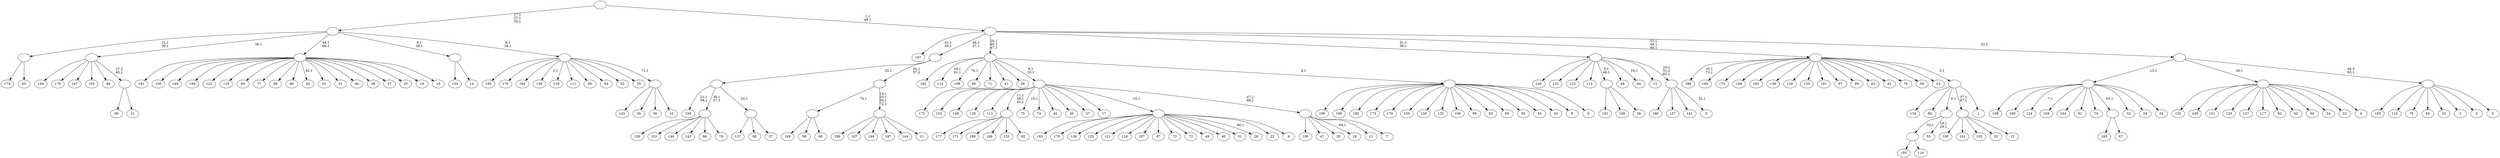digraph T {
	275 [label="199"]
	274 [label="198"]
	273 [label="197"]
	272 [label="196"]
	271 [label="195"]
	270 [label="194"]
	269 [label="193"]
	268 [label="192"]
	267 [label="191"]
	266 [label="190"]
	265 [label="189"]
	264 [label="188"]
	261 [label="187"]
	260 [label="186"]
	259 [label="185"]
	258 [label="184"]
	257 [label="183"]
	256 [label="182"]
	255 [label="181"]
	254 [label="180"]
	253 [label="179"]
	252 [label="178"]
	251 [label="177"]
	250 [label="176"]
	249 [label="175"]
	248 [label="174"]
	247 [label="173"]
	246 [label="172"]
	245 [label="171"]
	244 [label="170"]
	243 [label="169"]
	242 [label="168"]
	241 [label="167"]
	238 [label="166"]
	237 [label="165"]
	236 [label="164"]
	235 [label="163"]
	234 [label="162"]
	233 [label="161"]
	232 [label="160"]
	231 [label="159"]
	230 [label="158"]
	227 [label="157"]
	226 [label="156"]
	225 [label="155"]
	224 [label="154"]
	223 [label="153"]
	222 [label="152"]
	221 [label="151"]
	220 [label="150"]
	219 [label="149"]
	218 [label="148"]
	217 [label="147"]
	216 [label="146"]
	215 [label="145"]
	214 [label="144"]
	213 [label="143"]
	212 [label="142"]
	211 [label="141"]
	210 [label="140"]
	209 [label="139"]
	208 [label="138"]
	207 [label="137"]
	206 [label="136"]
	205 [label="135"]
	204 [label="134"]
	203 [label="133"]
	202 [label="132"]
	201 [label="131"]
	200 [label="130"]
	198 [label="129"]
	197 [label="128"]
	196 [label="127"]
	195 [label="126"]
	194 [label="125"]
	193 [label="124"]
	191 [label="123"]
	190 [label="122"]
	189 [label="121"]
	188 [label="120"]
	187 [label="119"]
	186 [label="118"]
	185 [label="117"]
	184 [label="116"]
	183 [label=""]
	182 [label="115"]
	181 [label="114"]
	178 [label="113"]
	177 [label="112"]
	176 [label="111"]
	175 [label="110"]
	174 [label="109"]
	173 [label="108"]
	171 [label="107"]
	170 [label="106"]
	169 [label="105"]
	168 [label="104"]
	167 [label="103"]
	166 [label="102"]
	165 [label="101"]
	164 [label="100"]
	163 [label="99"]
	162 [label="98"]
	161 [label="97"]
	160 [label="96"]
	159 [label="95"]
	158 [label="94"]
	157 [label="93"]
	156 [label="92"]
	155 [label=""]
	152 [label="91"]
	151 [label="90"]
	150 [label="89"]
	149 [label="88"]
	148 [label="87"]
	147 [label="86"]
	146 [label="85"]
	145 [label="84"]
	144 [label="83"]
	143 [label="82"]
	142 [label="81"]
	141 [label="80"]
	140 [label="79"]
	139 [label="78"]
	138 [label=""]
	137 [label="77"]
	136 [label="76"]
	135 [label="75"]
	133 [label="74"]
	132 [label="73"]
	131 [label="72"]
	130 [label="71"]
	129 [label="70"]
	128 [label="69"]
	127 [label="68"]
	126 [label="67"]
	125 [label=""]
	124 [label="66"]
	123 [label="65"]
	122 [label=""]
	120 [label="64"]
	119 [label="63"]
	118 [label="62"]
	116 [label="61"]
	115 [label="60"]
	114 [label=""]
	113 [label="59"]
	112 [label="58"]
	111 [label=""]
	109 [label="57"]
	108 [label=""]
	107 [label=""]
	106 [label="56"]
	105 [label="55"]
	102 [label=""]
	101 [label="54"]
	100 [label="53"]
	99 [label="52"]
	98 [label="51"]
	97 [label="50"]
	96 [label="49"]
	95 [label="48"]
	94 [label="47"]
	93 [label="46"]
	92 [label="45"]
	91 [label="44"]
	89 [label="43"]
	88 [label="42"]
	87 [label="41"]
	86 [label="40"]
	85 [label="39"]
	84 [label="38"]
	83 [label="37"]
	82 [label="36"]
	81 [label="35"]
	80 [label="34"]
	79 [label="33"]
	78 [label="32"]
	77 [label="31"]
	76 [label="30"]
	75 [label="29"]
	74 [label="28"]
	72 [label="27"]
	71 [label="26"]
	70 [label="25"]
	69 [label="24"]
	68 [label=""]
	67 [label="23"]
	66 [label="22"]
	65 [label="21"]
	64 [label=""]
	63 [label=""]
	62 [label="20"]
	61 [label="19"]
	60 [label="18"]
	58 [label="17"]
	57 [label="16"]
	56 [label=""]
	54 [label="15"]
	53 [label=""]
	51 [label="14"]
	50 [label=""]
	48 [label="13"]
	47 [label="12"]
	46 [label="11"]
	45 [label=""]
	41 [label=""]
	40 [label=""]
	39 [label="10"]
	38 [label=""]
	37 [label=""]
	35 [label=""]
	32 [label="9"]
	31 [label=""]
	30 [label="8"]
	29 [label="7"]
	28 [label=""]
	27 [label=""]
	25 [label="6"]
	24 [label=""]
	23 [label=""]
	20 [label="5"]
	18 [label=""]
	16 [label=""]
	14 [label="4"]
	13 [label=""]
	12 [label="3"]
	11 [label="2"]
	10 [label="1"]
	9 [label=""]
	8 [label=""]
	5 [label="0"]
	4 [label=""]
	3 [label=""]
	2 [label=""]
	0 [label=""]
	183 -> 268 [label=""]
	183 -> 184 [label=""]
	155 -> 251 [label=""]
	155 -> 245 [label=""]
	155 -> 242 [label=""]
	155 -> 238 [label=""]
	155 -> 203 [label=""]
	155 -> 156 [label=""]
	138 -> 231 [label=""]
	138 -> 221 [label=""]
	138 -> 216 [label=""]
	138 -> 213 [label=""]
	138 -> 147 [label=""]
	138 -> 139 [label=""]
	125 -> 269 [label=""]
	125 -> 126 [label=""]
	122 -> 248 [label=""]
	122 -> 123 [label=""]
	114 -> 243 [label=""]
	114 -> 162 [label=""]
	114 -> 115 [label=""]
	111 -> 233 [label=""]
	111 -> 174 [label=""]
	111 -> 112 [label=""]
	108 -> 207 [label=""]
	108 -> 149 [label=""]
	108 -> 109 [label=""]
	107 -> 230 [label="21,1\n58,1"]
	107 -> 138 [label="39,1\n57,3"]
	107 -> 108 [label="23,1"]
	102 -> 105 [label="18,1\n29,1"]
	102 -> 183 [label="53,1"]
	68 -> 193 [label="7,1"]
	68 -> 274 [label=""]
	68 -> 265 [label=""]
	68 -> 168 [label=""]
	68 -> 167 [label=""]
	68 -> 152 [label=""]
	68 -> 129 [label=""]
	68 -> 125 [label="63,1"]
	68 -> 99 [label=""]
	68 -> 80 [label=""]
	68 -> 69 [label=""]
	64 -> 160 [label=""]
	64 -> 65 [label=""]
	63 -> 258 [label=""]
	63 -> 252 [label=""]
	63 -> 217 [label=""]
	63 -> 169 [label=""]
	63 -> 158 [label=""]
	63 -> 64 [label="27,2\n45,1"]
	56 -> 118 [label="42,1"]
	56 -> 255 [label=""]
	56 -> 226 [label=""]
	56 -> 210 [label=""]
	56 -> 209 [label=""]
	56 -> 190 [label=""]
	56 -> 182 [label=""]
	56 -> 151 [label=""]
	56 -> 137 [label=""]
	56 -> 127 [label=""]
	56 -> 124 [label=""]
	56 -> 116 [label=""]
	56 -> 98 [label=""]
	56 -> 93 [label=""]
	56 -> 84 [label=""]
	56 -> 83 [label=""]
	56 -> 62 [label=""]
	56 -> 61 [label=""]
	56 -> 57 [label=""]
	53 -> 271 [label=""]
	53 -> 267 [label=""]
	53 -> 166 [label=""]
	53 -> 100 [label=""]
	53 -> 54 [label=""]
	50 -> 224 [label=""]
	50 -> 51 [label=""]
	45 -> 275 [label=""]
	45 -> 273 [label=""]
	45 -> 270 [label=""]
	45 -> 261 [label=""]
	45 -> 214 [label=""]
	45 -> 46 [label=""]
	41 -> 45 [label="14,1\n25,1\n50,1\n72,1"]
	41 -> 114 [label="74,1"]
	40 -> 107 [label="33,1"]
	40 -> 41 [label="55,1\n57,2"]
	38 -> 212 [label=""]
	38 -> 85 [label=""]
	38 -> 82 [label=""]
	38 -> 39 [label=""]
	37 -> 200 [label="2,1"]
	37 -> 259 [label=""]
	37 -> 250 [label=""]
	37 -> 232 [label=""]
	37 -> 187 [label=""]
	37 -> 176 [label=""]
	37 -> 159 [label=""]
	37 -> 145 [label=""]
	37 -> 78 [label=""]
	37 -> 75 [label=""]
	37 -> 38 [label="71,1"]
	35 -> 37 [label="8,1\n34,1"]
	35 -> 50 [label="6,1\n38,1"]
	35 -> 56 [label="44,1\n66,1"]
	35 -> 122 [label="12,1\n30,1"]
	35 -> 63 [label="36,1"]
	31 -> 74 [label="60,1"]
	31 -> 257 [label=""]
	31 -> 253 [label=""]
	31 -> 206 [label=""]
	31 -> 194 [label=""]
	31 -> 189 [label=""]
	31 -> 186 [label=""]
	31 -> 171 [label=""]
	31 -> 148 [label=""]
	31 -> 132 [label=""]
	31 -> 131 [label=""]
	31 -> 96 [label=""]
	31 -> 86 [label=""]
	31 -> 77 [label=""]
	31 -> 66 [label=""]
	31 -> 32 [label=""]
	28 -> 60 [label="64,1"]
	28 -> 170 [label=""]
	28 -> 94 [label=""]
	28 -> 81 [label=""]
	28 -> 48 [label=""]
	28 -> 29 [label=""]
	27 -> 135 [label="10,1"]
	27 -> 155 [label="11,1\n28,1\n43,1"]
	27 -> 246 [label=""]
	27 -> 223 [label=""]
	27 -> 218 [label=""]
	27 -> 195 [label=""]
	27 -> 178 [label=""]
	27 -> 133 [label=""]
	27 -> 88 [label=""]
	27 -> 76 [label=""]
	27 -> 72 [label=""]
	27 -> 58 [label=""]
	27 -> 31 [label="15,1"]
	27 -> 28 [label="47,2\n68,1"]
	24 -> 272 [label=""]
	24 -> 266 [label=""]
	24 -> 256 [label=""]
	24 -> 247 [label=""]
	24 -> 244 [label=""]
	24 -> 225 [label=""]
	24 -> 220 [label=""]
	24 -> 205 [label=""]
	24 -> 164 [label=""]
	24 -> 163 [label=""]
	24 -> 157 [label=""]
	24 -> 128 [label=""]
	24 -> 97 [label=""]
	24 -> 92 [label=""]
	24 -> 89 [label=""]
	24 -> 30 [label=""]
	24 -> 25 [label=""]
	23 -> 27 [label="9,1\n19,1"]
	23 -> 173 [label="70,1"]
	23 -> 181 [label="54,1\n61,1"]
	23 -> 234 [label=""]
	23 -> 146 [label=""]
	23 -> 130 [label=""]
	23 -> 87 [label=""]
	23 -> 71 [label=""]
	23 -> 24 [label="4,1"]
	18 -> 20 [label="32,1"]
	18 -> 260 [label=""]
	18 -> 227 [label=""]
	18 -> 211 [label=""]
	16 -> 18 [label="24,1\n51,2\n62,1"]
	16 -> 91 [label="16,1"]
	16 -> 111 [label="5,1\n46,1"]
	16 -> 215 [label=""]
	16 -> 202 [label=""]
	16 -> 191 [label=""]
	16 -> 177 [label=""]
	16 -> 95 [label=""]
	16 -> 47 [label=""]
	13 -> 222 [label=""]
	13 -> 219 [label=""]
	13 -> 201 [label=""]
	13 -> 198 [label=""]
	13 -> 196 [label=""]
	13 -> 185 [label=""]
	13 -> 143 [label=""]
	13 -> 119 [label=""]
	13 -> 106 [label=""]
	13 -> 101 [label=""]
	13 -> 67 [label=""]
	13 -> 14 [label=""]
	9 -> 53 [label="37,1\n67,1"]
	9 -> 204 [label=""]
	9 -> 141 [label=""]
	9 -> 102 [label="0,1"]
	9 -> 10 [label=""]
	8 -> 264 [label="35,1\n73,1"]
	8 -> 254 [label=""]
	8 -> 249 [label=""]
	8 -> 236 [label=""]
	8 -> 235 [label=""]
	8 -> 208 [label=""]
	8 -> 197 [label=""]
	8 -> 188 [label=""]
	8 -> 165 [label=""]
	8 -> 161 [label=""]
	8 -> 150 [label=""]
	8 -> 144 [label=""]
	8 -> 142 [label=""]
	8 -> 140 [label=""]
	8 -> 113 [label=""]
	8 -> 79 [label=""]
	8 -> 9 [label="3,1"]
	4 -> 237 [label=""]
	4 -> 175 [label=""]
	4 -> 136 [label=""]
	4 -> 120 [label=""]
	4 -> 70 [label=""]
	4 -> 12 [label=""]
	4 -> 11 [label=""]
	4 -> 5 [label=""]
	3 -> 68 [label="13,1"]
	3 -> 13 [label="26,1"]
	3 -> 4 [label="48,3\n65,1"]
	2 -> 8 [label="31,1\n49,1\n69,1"]
	2 -> 16 [label="51,1\n56,1"]
	2 -> 23 [label="20,1\n40,1\n47,1"]
	2 -> 241 [label="41,1\n59,1"]
	2 -> 40 [label="48,2\n57,1"]
	2 -> 3 [label="22,1"]
	0 -> 2 [label="1,1\n48,1"]
	0 -> 35 [label="17,1\n27,1\n52,1"]
}
